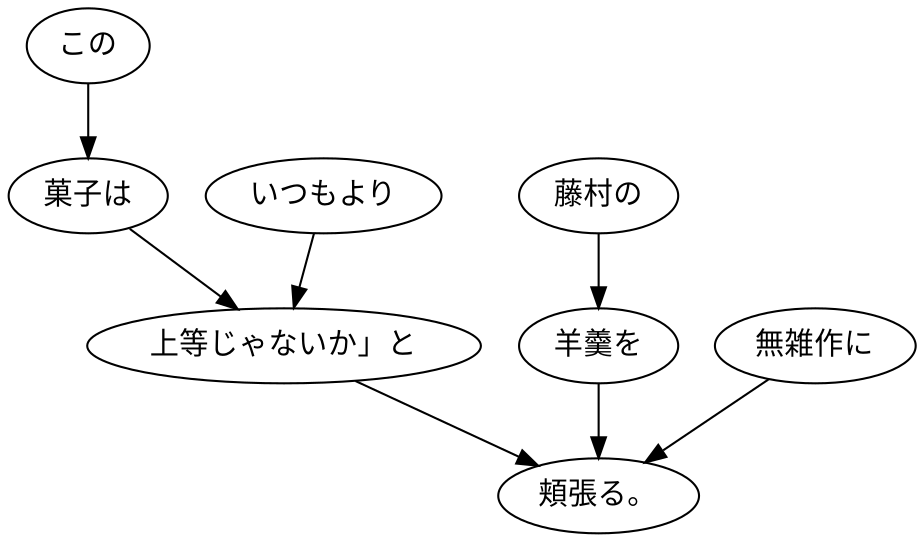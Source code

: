 digraph graph2458 {
	node0 [label="この"];
	node1 [label="菓子は"];
	node2 [label="いつもより"];
	node3 [label="上等じゃないか」と"];
	node4 [label="藤村の"];
	node5 [label="羊羹を"];
	node6 [label="無雑作に"];
	node7 [label="頬張る。"];
	node0 -> node1;
	node1 -> node3;
	node2 -> node3;
	node3 -> node7;
	node4 -> node5;
	node5 -> node7;
	node6 -> node7;
}
